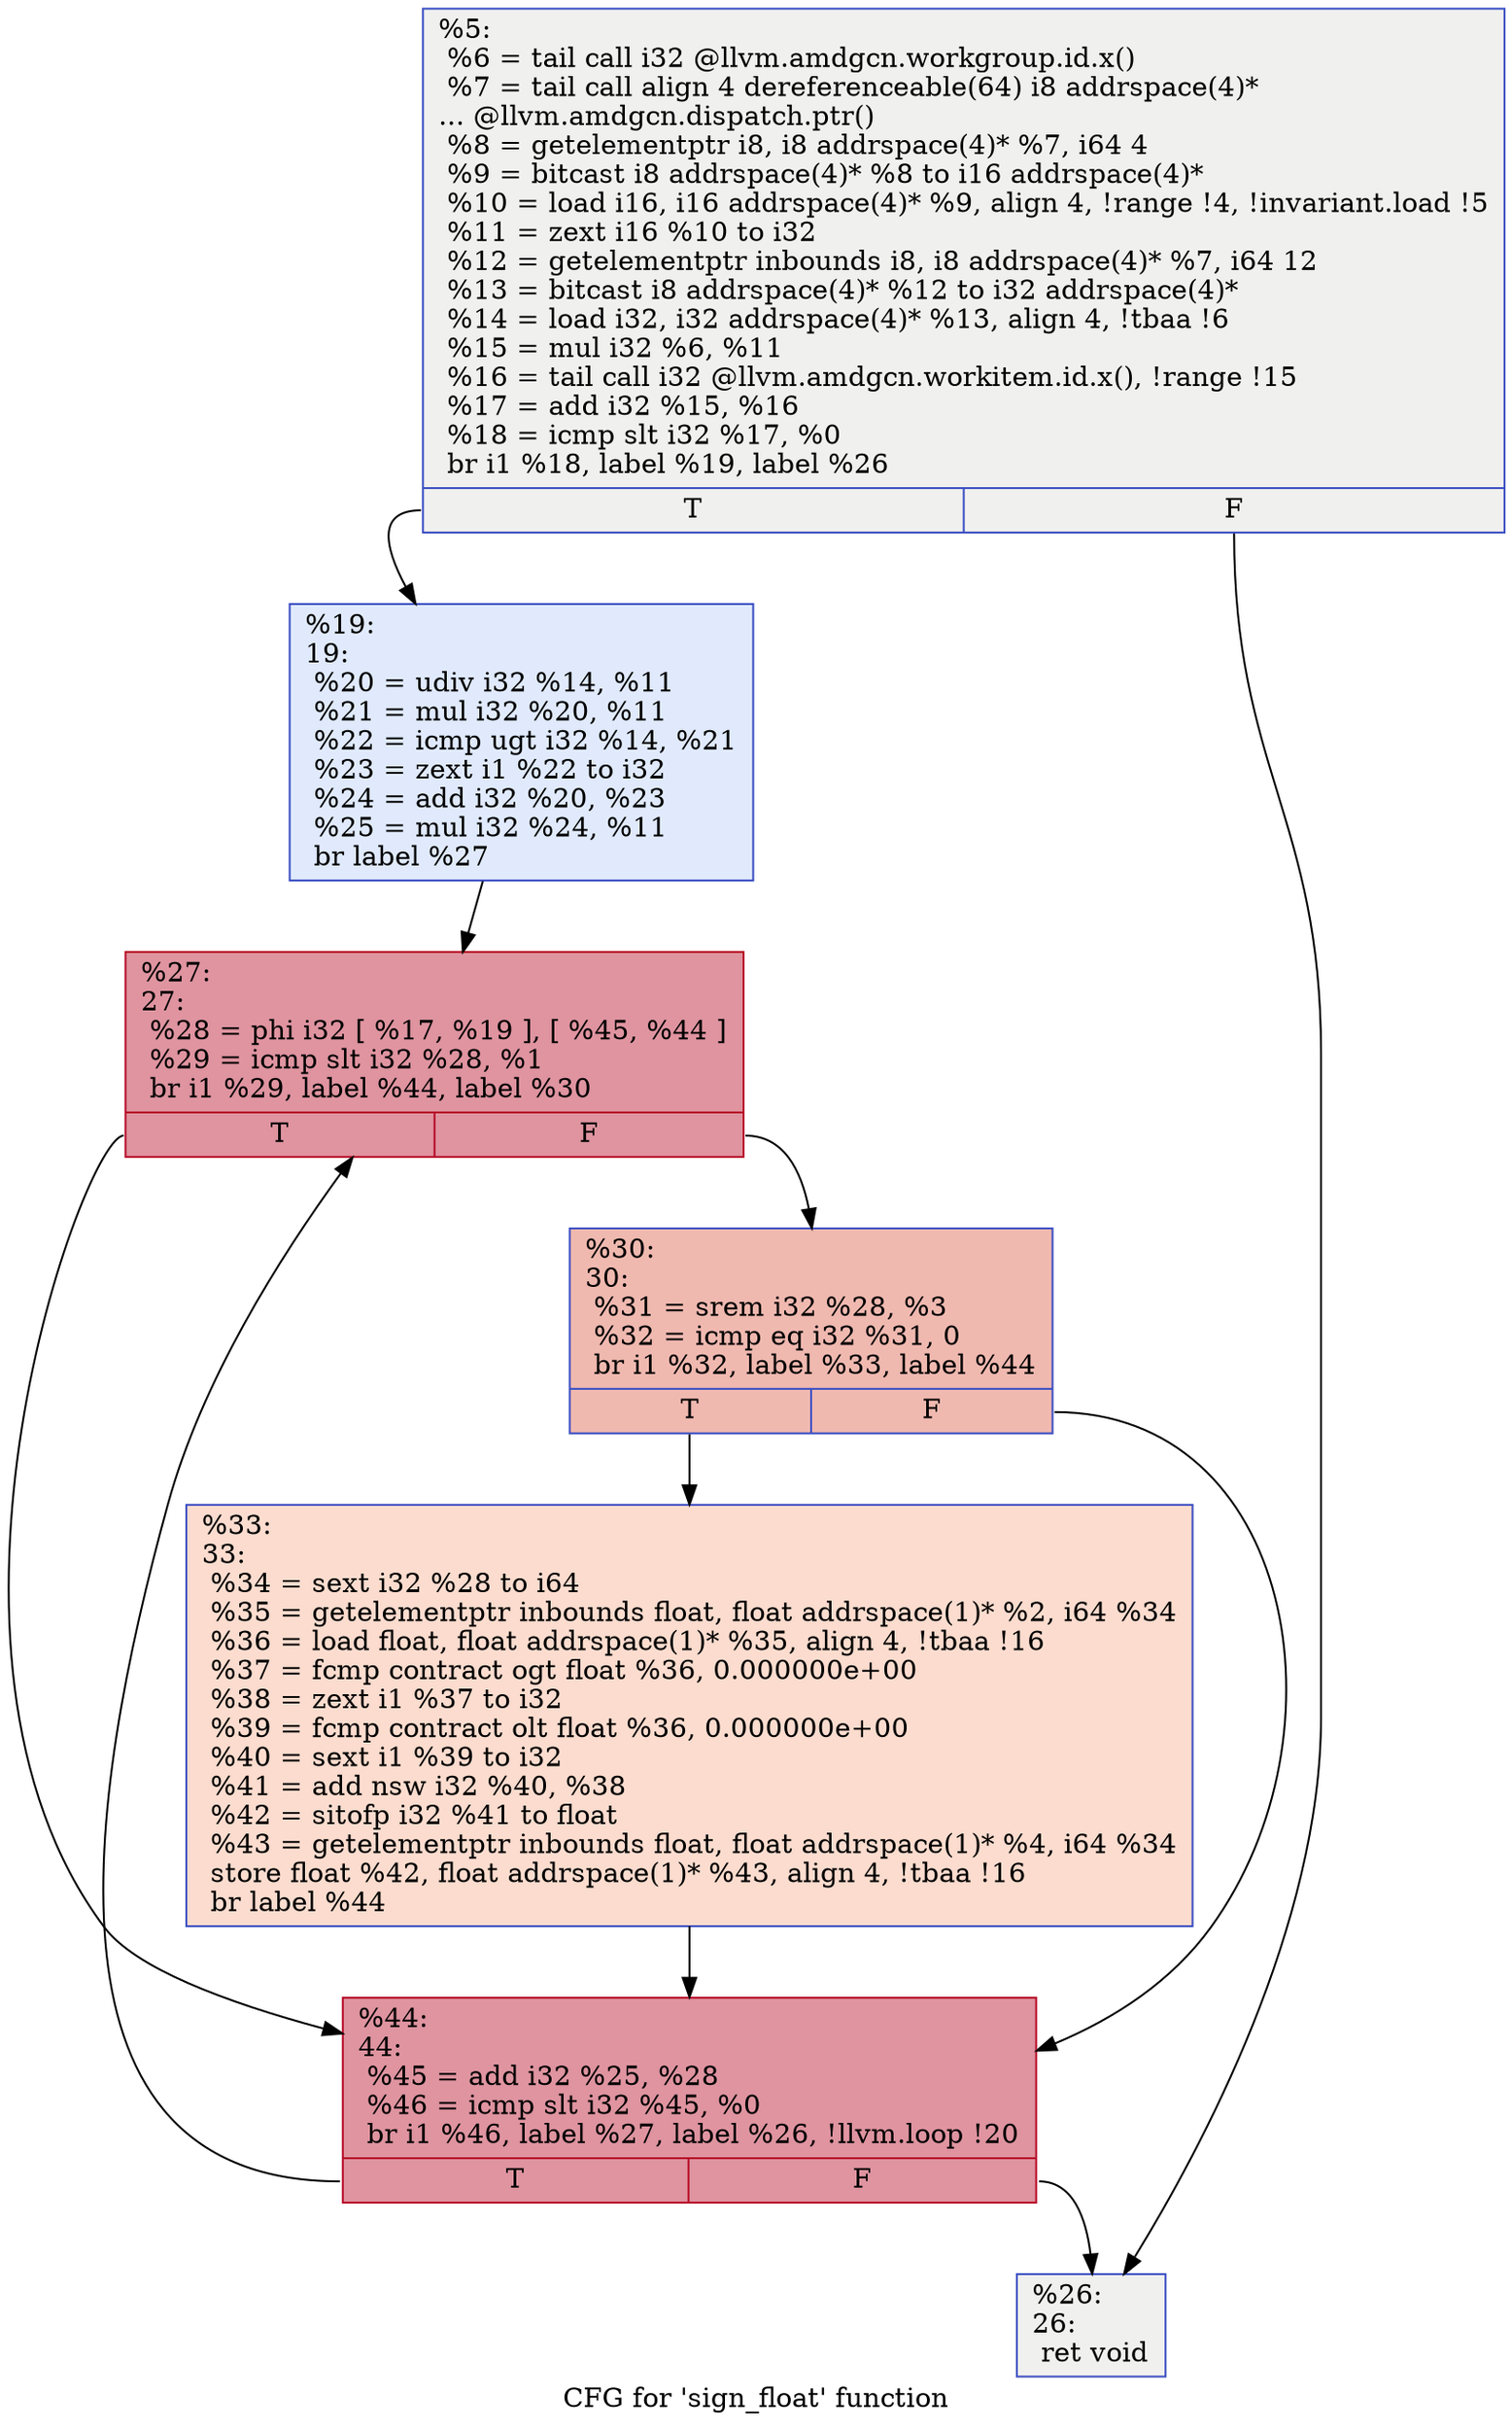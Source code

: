 digraph "CFG for 'sign_float' function" {
	label="CFG for 'sign_float' function";

	Node0x5eeb6b0 [shape=record,color="#3d50c3ff", style=filled, fillcolor="#dedcdb70",label="{%5:\l  %6 = tail call i32 @llvm.amdgcn.workgroup.id.x()\l  %7 = tail call align 4 dereferenceable(64) i8 addrspace(4)*\l... @llvm.amdgcn.dispatch.ptr()\l  %8 = getelementptr i8, i8 addrspace(4)* %7, i64 4\l  %9 = bitcast i8 addrspace(4)* %8 to i16 addrspace(4)*\l  %10 = load i16, i16 addrspace(4)* %9, align 4, !range !4, !invariant.load !5\l  %11 = zext i16 %10 to i32\l  %12 = getelementptr inbounds i8, i8 addrspace(4)* %7, i64 12\l  %13 = bitcast i8 addrspace(4)* %12 to i32 addrspace(4)*\l  %14 = load i32, i32 addrspace(4)* %13, align 4, !tbaa !6\l  %15 = mul i32 %6, %11\l  %16 = tail call i32 @llvm.amdgcn.workitem.id.x(), !range !15\l  %17 = add i32 %15, %16\l  %18 = icmp slt i32 %17, %0\l  br i1 %18, label %19, label %26\l|{<s0>T|<s1>F}}"];
	Node0x5eeb6b0:s0 -> Node0x5eed920;
	Node0x5eeb6b0:s1 -> Node0x5eed9b0;
	Node0x5eed920 [shape=record,color="#3d50c3ff", style=filled, fillcolor="#b9d0f970",label="{%19:\l19:                                               \l  %20 = udiv i32 %14, %11\l  %21 = mul i32 %20, %11\l  %22 = icmp ugt i32 %14, %21\l  %23 = zext i1 %22 to i32\l  %24 = add i32 %20, %23\l  %25 = mul i32 %24, %11\l  br label %27\l}"];
	Node0x5eed920 -> Node0x5eede30;
	Node0x5eed9b0 [shape=record,color="#3d50c3ff", style=filled, fillcolor="#dedcdb70",label="{%26:\l26:                                               \l  ret void\l}"];
	Node0x5eede30 [shape=record,color="#b70d28ff", style=filled, fillcolor="#b70d2870",label="{%27:\l27:                                               \l  %28 = phi i32 [ %17, %19 ], [ %45, %44 ]\l  %29 = icmp slt i32 %28, %1\l  br i1 %29, label %44, label %30\l|{<s0>T|<s1>F}}"];
	Node0x5eede30:s0 -> Node0x5eedf40;
	Node0x5eede30:s1 -> Node0x5eee0d0;
	Node0x5eee0d0 [shape=record,color="#3d50c3ff", style=filled, fillcolor="#de614d70",label="{%30:\l30:                                               \l  %31 = srem i32 %28, %3\l  %32 = icmp eq i32 %31, 0\l  br i1 %32, label %33, label %44\l|{<s0>T|<s1>F}}"];
	Node0x5eee0d0:s0 -> Node0x5eed780;
	Node0x5eee0d0:s1 -> Node0x5eedf40;
	Node0x5eed780 [shape=record,color="#3d50c3ff", style=filled, fillcolor="#f7af9170",label="{%33:\l33:                                               \l  %34 = sext i32 %28 to i64\l  %35 = getelementptr inbounds float, float addrspace(1)* %2, i64 %34\l  %36 = load float, float addrspace(1)* %35, align 4, !tbaa !16\l  %37 = fcmp contract ogt float %36, 0.000000e+00\l  %38 = zext i1 %37 to i32\l  %39 = fcmp contract olt float %36, 0.000000e+00\l  %40 = sext i1 %39 to i32\l  %41 = add nsw i32 %40, %38\l  %42 = sitofp i32 %41 to float\l  %43 = getelementptr inbounds float, float addrspace(1)* %4, i64 %34\l  store float %42, float addrspace(1)* %43, align 4, !tbaa !16\l  br label %44\l}"];
	Node0x5eed780 -> Node0x5eedf40;
	Node0x5eedf40 [shape=record,color="#b70d28ff", style=filled, fillcolor="#b70d2870",label="{%44:\l44:                                               \l  %45 = add i32 %25, %28\l  %46 = icmp slt i32 %45, %0\l  br i1 %46, label %27, label %26, !llvm.loop !20\l|{<s0>T|<s1>F}}"];
	Node0x5eedf40:s0 -> Node0x5eede30;
	Node0x5eedf40:s1 -> Node0x5eed9b0;
}
